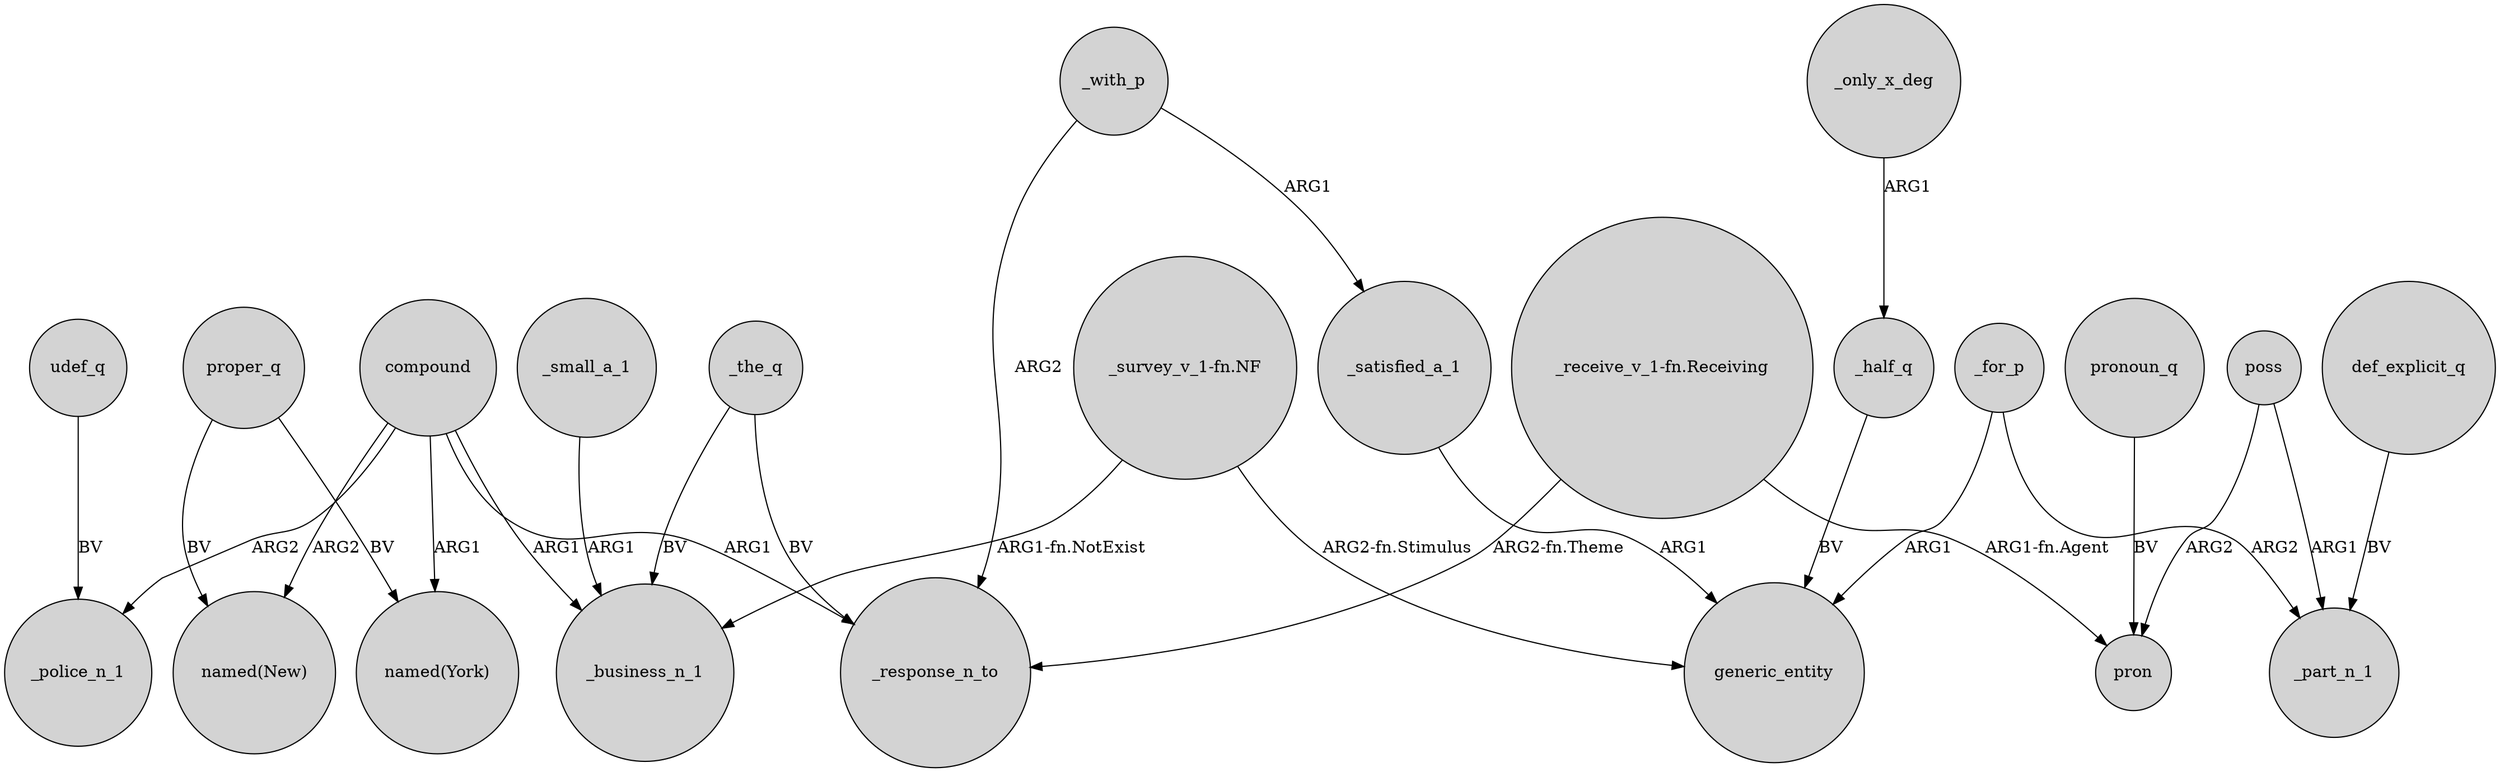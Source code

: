 digraph {
	node [shape=circle style=filled]
	"_receive_v_1-fn.Receiving" -> _response_n_to [label="ARG2-fn.Theme"]
	_the_q -> _business_n_1 [label=BV]
	compound -> "named(New)" [label=ARG2]
	poss -> pron [label=ARG2]
	_only_x_deg -> _half_q [label=ARG1]
	proper_q -> "named(New)" [label=BV]
	_for_p -> generic_entity [label=ARG1]
	poss -> _part_n_1 [label=ARG1]
	_with_p -> _satisfied_a_1 [label=ARG1]
	compound -> _response_n_to [label=ARG1]
	"_receive_v_1-fn.Receiving" -> pron [label="ARG1-fn.Agent"]
	pronoun_q -> pron [label=BV]
	compound -> "named(York)" [label=ARG1]
	udef_q -> _police_n_1 [label=BV]
	_half_q -> generic_entity [label=BV]
	compound -> _business_n_1 [label=ARG1]
	_the_q -> _response_n_to [label=BV]
	_small_a_1 -> _business_n_1 [label=ARG1]
	"_survey_v_1-fn.NF" -> _business_n_1 [label="ARG1-fn.NotExist"]
	_satisfied_a_1 -> generic_entity [label=ARG1]
	_for_p -> _part_n_1 [label=ARG2]
	proper_q -> "named(York)" [label=BV]
	_with_p -> _response_n_to [label=ARG2]
	def_explicit_q -> _part_n_1 [label=BV]
	compound -> _police_n_1 [label=ARG2]
	"_survey_v_1-fn.NF" -> generic_entity [label="ARG2-fn.Stimulus"]
}
